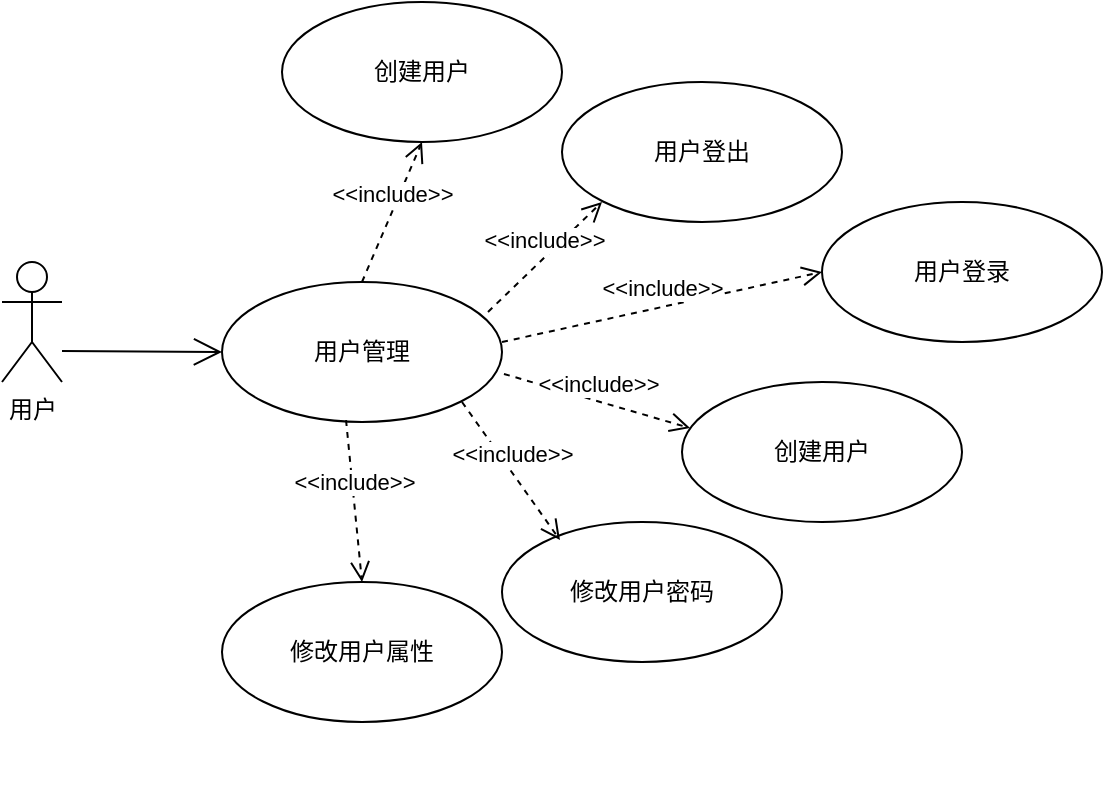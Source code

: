 <mxfile version="21.6.8" type="github">
  <diagram name="第 1 页" id="QTemZmmR89aHGnhWT2Kw">
    <mxGraphModel dx="714" dy="679" grid="1" gridSize="10" guides="1" tooltips="1" connect="1" arrows="1" fold="1" page="1" pageScale="1" pageWidth="827" pageHeight="1169" math="0" shadow="0">
      <root>
        <mxCell id="0" />
        <mxCell id="1" parent="0" />
        <mxCell id="mjt6K8p7tiF1PK57Ym-b-9" value="" style="group" vertex="1" connectable="0" parent="1">
          <mxGeometry x="150" y="80" width="530" height="370" as="geometry" />
        </mxCell>
        <mxCell id="mjt6K8p7tiF1PK57Ym-b-2" value="用户管理" style="ellipse;whiteSpace=wrap;html=1;" vertex="1" parent="mjt6K8p7tiF1PK57Ym-b-9">
          <mxGeometry x="90" y="110" width="140" height="70" as="geometry" />
        </mxCell>
        <mxCell id="mjt6K8p7tiF1PK57Ym-b-3" value="修改用户密码" style="ellipse;whiteSpace=wrap;html=1;" vertex="1" parent="mjt6K8p7tiF1PK57Ym-b-9">
          <mxGeometry x="230" y="230" width="140" height="70" as="geometry" />
        </mxCell>
        <mxCell id="mjt6K8p7tiF1PK57Ym-b-4" value="创建用户" style="ellipse;whiteSpace=wrap;html=1;" vertex="1" parent="mjt6K8p7tiF1PK57Ym-b-9">
          <mxGeometry x="320" y="160" width="140" height="70" as="geometry" />
        </mxCell>
        <mxCell id="mjt6K8p7tiF1PK57Ym-b-5" value="用户登录" style="ellipse;whiteSpace=wrap;html=1;" vertex="1" parent="mjt6K8p7tiF1PK57Ym-b-9">
          <mxGeometry x="390" y="70" width="140" height="70" as="geometry" />
        </mxCell>
        <mxCell id="mjt6K8p7tiF1PK57Ym-b-6" value="用户登出" style="ellipse;whiteSpace=wrap;html=1;" vertex="1" parent="mjt6K8p7tiF1PK57Ym-b-9">
          <mxGeometry x="260" y="10" width="140" height="70" as="geometry" />
        </mxCell>
        <mxCell id="mjt6K8p7tiF1PK57Ym-b-7" value="修改用户属性" style="ellipse;whiteSpace=wrap;html=1;" vertex="1" parent="mjt6K8p7tiF1PK57Ym-b-9">
          <mxGeometry x="90" y="260" width="140" height="70" as="geometry" />
        </mxCell>
        <mxCell id="mjt6K8p7tiF1PK57Ym-b-8" value="创建用户" style="ellipse;whiteSpace=wrap;html=1;" vertex="1" parent="mjt6K8p7tiF1PK57Ym-b-9">
          <mxGeometry x="120" y="-30" width="140" height="70" as="geometry" />
        </mxCell>
        <mxCell id="mjt6K8p7tiF1PK57Ym-b-10" value="" style="endArrow=open;endFill=1;endSize=12;html=1;rounded=0;entryX=0;entryY=0.5;entryDx=0;entryDy=0;" edge="1" parent="mjt6K8p7tiF1PK57Ym-b-9" target="mjt6K8p7tiF1PK57Ym-b-2">
          <mxGeometry width="160" relative="1" as="geometry">
            <mxPoint x="10" y="144.5" as="sourcePoint" />
            <mxPoint x="170" y="144.5" as="targetPoint" />
          </mxGeometry>
        </mxCell>
        <mxCell id="mjt6K8p7tiF1PK57Ym-b-13" value="&amp;lt;&amp;lt;include&amp;gt;&amp;gt;" style="html=1;verticalAlign=bottom;endArrow=open;dashed=1;endSize=8;elbow=vertical;rounded=0;entryX=0.5;entryY=1;entryDx=0;entryDy=0;exitX=0.5;exitY=0;exitDx=0;exitDy=0;" edge="1" parent="mjt6K8p7tiF1PK57Ym-b-9" source="mjt6K8p7tiF1PK57Ym-b-2" target="mjt6K8p7tiF1PK57Ym-b-8">
          <mxGeometry relative="1" as="geometry">
            <mxPoint x="350" y="270" as="sourcePoint" />
            <mxPoint x="270" y="270" as="targetPoint" />
          </mxGeometry>
        </mxCell>
        <mxCell id="mjt6K8p7tiF1PK57Ym-b-14" value="&amp;lt;&amp;lt;include&amp;gt;&amp;gt;" style="html=1;verticalAlign=bottom;endArrow=open;dashed=1;endSize=8;elbow=vertical;rounded=0;exitX=0.95;exitY=0.214;exitDx=0;exitDy=0;exitPerimeter=0;" edge="1" parent="mjt6K8p7tiF1PK57Ym-b-9" source="mjt6K8p7tiF1PK57Ym-b-2">
          <mxGeometry relative="1" as="geometry">
            <mxPoint x="220" y="130" as="sourcePoint" />
            <mxPoint x="280" y="70" as="targetPoint" />
          </mxGeometry>
        </mxCell>
        <mxCell id="mjt6K8p7tiF1PK57Ym-b-15" value="&amp;lt;&amp;lt;include&amp;gt;&amp;gt;" style="html=1;verticalAlign=bottom;endArrow=open;dashed=1;endSize=8;elbow=vertical;rounded=0;entryX=0.029;entryY=0.329;entryDx=0;entryDy=0;exitX=1.007;exitY=0.657;exitDx=0;exitDy=0;exitPerimeter=0;entryPerimeter=0;" edge="1" parent="mjt6K8p7tiF1PK57Ym-b-9" source="mjt6K8p7tiF1PK57Ym-b-2" target="mjt6K8p7tiF1PK57Ym-b-4">
          <mxGeometry x="0.001" relative="1" as="geometry">
            <mxPoint x="240" y="150" as="sourcePoint" />
            <mxPoint x="400" y="115" as="targetPoint" />
            <mxPoint as="offset" />
          </mxGeometry>
        </mxCell>
        <mxCell id="mjt6K8p7tiF1PK57Ym-b-17" value="&amp;lt;&amp;lt;include&amp;gt;&amp;gt;" style="html=1;verticalAlign=bottom;endArrow=open;dashed=1;endSize=8;elbow=vertical;rounded=0;entryX=0.5;entryY=0;entryDx=0;entryDy=0;exitX=0.443;exitY=0.986;exitDx=0;exitDy=0;exitPerimeter=0;" edge="1" parent="mjt6K8p7tiF1PK57Ym-b-9" source="mjt6K8p7tiF1PK57Ym-b-2" target="mjt6K8p7tiF1PK57Ym-b-7">
          <mxGeometry x="0.001" relative="1" as="geometry">
            <mxPoint x="260" y="170" as="sourcePoint" />
            <mxPoint x="420" y="135" as="targetPoint" />
            <mxPoint as="offset" />
          </mxGeometry>
        </mxCell>
        <mxCell id="mjt6K8p7tiF1PK57Ym-b-1" value="用户" style="shape=umlActor;verticalLabelPosition=bottom;verticalAlign=top;html=1;" vertex="1" parent="1">
          <mxGeometry x="130" y="180" width="30" height="60" as="geometry" />
        </mxCell>
        <mxCell id="mjt6K8p7tiF1PK57Ym-b-11" value="&amp;lt;&amp;lt;include&amp;gt;&amp;gt;" style="html=1;verticalAlign=bottom;endArrow=open;dashed=1;endSize=8;elbow=vertical;rounded=0;entryX=0;entryY=0.5;entryDx=0;entryDy=0;" edge="1" parent="1" target="mjt6K8p7tiF1PK57Ym-b-5">
          <mxGeometry x="0.001" relative="1" as="geometry">
            <mxPoint x="380" y="220" as="sourcePoint" />
            <mxPoint x="420" y="350" as="targetPoint" />
            <mxPoint as="offset" />
          </mxGeometry>
        </mxCell>
        <mxCell id="mjt6K8p7tiF1PK57Ym-b-16" value="&amp;lt;&amp;lt;include&amp;gt;&amp;gt;" style="html=1;verticalAlign=bottom;endArrow=open;dashed=1;endSize=8;elbow=vertical;rounded=0;entryX=0.207;entryY=0.129;entryDx=0;entryDy=0;entryPerimeter=0;" edge="1" parent="1" target="mjt6K8p7tiF1PK57Ym-b-3">
          <mxGeometry x="0.001" relative="1" as="geometry">
            <mxPoint x="360" y="250" as="sourcePoint" />
            <mxPoint x="560" y="205" as="targetPoint" />
            <mxPoint as="offset" />
          </mxGeometry>
        </mxCell>
      </root>
    </mxGraphModel>
  </diagram>
</mxfile>
